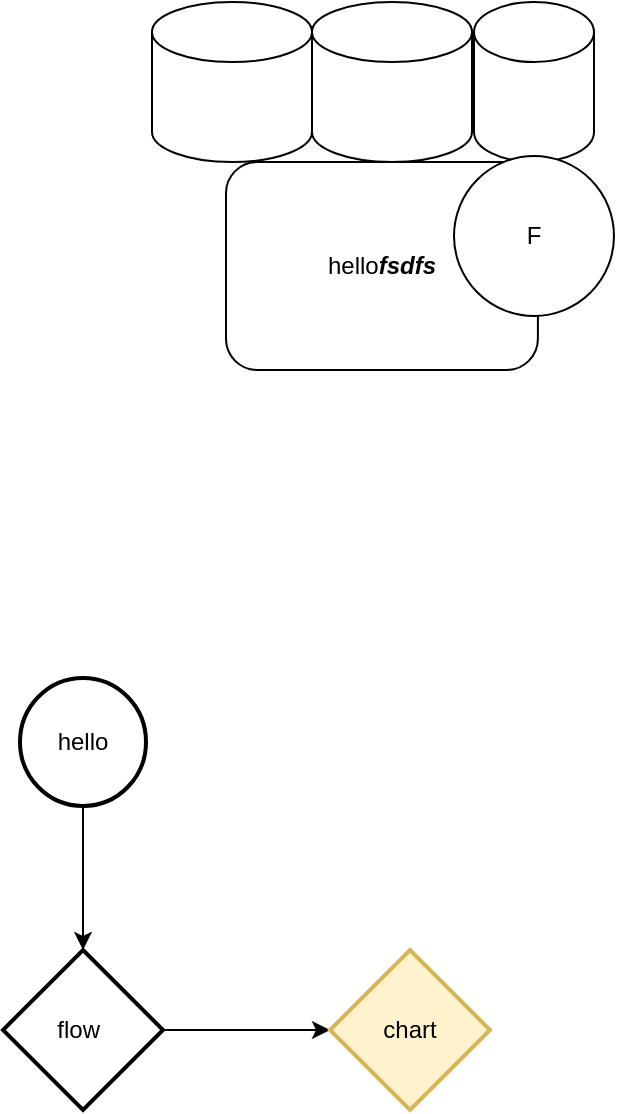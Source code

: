 <mxfile version="24.7.6">
  <diagram name="Strona-1" id="unGjoMJOdNWIN70D5i5L">
    <mxGraphModel dx="776" dy="513" grid="0" gridSize="10" guides="1" tooltips="1" connect="1" arrows="1" fold="1" page="1" pageScale="1" pageWidth="827" pageHeight="1169" math="0" shadow="0">
      <root>
        <mxCell id="0" />
        <mxCell id="1" parent="0" />
        <mxCell id="M_gm1hJ1ErPiGZ6KsoS2-5" value="" style="whiteSpace=wrap;html=1;shape=cylinder3;boundedLbl=1;backgroundOutline=1;size=15;" vertex="1" parent="1">
          <mxGeometry x="167" y="96" width="80" height="80" as="geometry" />
        </mxCell>
        <mxCell id="M_gm1hJ1ErPiGZ6KsoS2-1" value="&lt;span style=&quot;font-style: normal; font-weight: normal;&quot;&gt;hello&lt;/span&gt;fsdfs" style="rounded=1;whiteSpace=wrap;html=1;shape=label;fixedSize=1;direction=east;fontStyle=3" vertex="1" parent="1">
          <mxGeometry x="204" y="176" width="155.95" height="104" as="geometry" />
        </mxCell>
        <UserObject label="" tooltip="DB" id="M_gm1hJ1ErPiGZ6KsoS2-6">
          <mxCell style="shape=cylinder3;whiteSpace=wrap;html=1;boundedLbl=1;backgroundOutline=1;size=15;direction=east;" vertex="1" parent="1">
            <mxGeometry x="328" y="96" width="60" height="80" as="geometry" />
          </mxCell>
        </UserObject>
        <mxCell id="M_gm1hJ1ErPiGZ6KsoS2-15" value="" style="whiteSpace=wrap;html=1;shape=cylinder3;boundedLbl=1;backgroundOutline=1;size=15;rotation=0;" vertex="1" parent="1">
          <mxGeometry x="296" y="96" width="80" height="80" relative="1" as="geometry">
            <mxPoint x="247" y="96" as="offset" />
          </mxGeometry>
        </mxCell>
        <mxCell id="M_gm1hJ1ErPiGZ6KsoS2-18" value="F" style="ellipse;whiteSpace=wrap;html=1;" vertex="1" parent="1">
          <mxGeometry x="318" y="173" width="80" height="80" as="geometry" />
        </mxCell>
        <mxCell id="M_gm1hJ1ErPiGZ6KsoS2-21" value="" style="edgeStyle=orthogonalEdgeStyle;rounded=0;orthogonalLoop=1;jettySize=auto;html=1;" edge="1" parent="1" source="M_gm1hJ1ErPiGZ6KsoS2-19" target="M_gm1hJ1ErPiGZ6KsoS2-20">
          <mxGeometry relative="1" as="geometry" />
        </mxCell>
        <mxCell id="M_gm1hJ1ErPiGZ6KsoS2-19" value="hello" style="strokeWidth=2;html=1;shape=mxgraph.flowchart.start_2;whiteSpace=wrap;" vertex="1" parent="1">
          <mxGeometry x="101" y="434" width="63" height="64" as="geometry" />
        </mxCell>
        <mxCell id="M_gm1hJ1ErPiGZ6KsoS2-23" value="" style="edgeStyle=orthogonalEdgeStyle;rounded=0;orthogonalLoop=1;jettySize=auto;html=1;" edge="1" parent="1" source="M_gm1hJ1ErPiGZ6KsoS2-20" target="M_gm1hJ1ErPiGZ6KsoS2-22">
          <mxGeometry relative="1" as="geometry" />
        </mxCell>
        <mxCell id="M_gm1hJ1ErPiGZ6KsoS2-20" value="flow&lt;span style=&quot;white-space: pre;&quot;&gt;&#x9;&lt;/span&gt;" style="rhombus;whiteSpace=wrap;html=1;strokeWidth=2;" vertex="1" parent="1">
          <mxGeometry x="92.5" y="570" width="80" height="80" as="geometry" />
        </mxCell>
        <mxCell id="M_gm1hJ1ErPiGZ6KsoS2-22" value="chart" style="rhombus;whiteSpace=wrap;html=1;strokeWidth=2;fillColor=#fff2cc;strokeColor=#d6b656;" vertex="1" parent="1">
          <mxGeometry x="256" y="570" width="80" height="80" as="geometry" />
        </mxCell>
      </root>
    </mxGraphModel>
  </diagram>
</mxfile>
